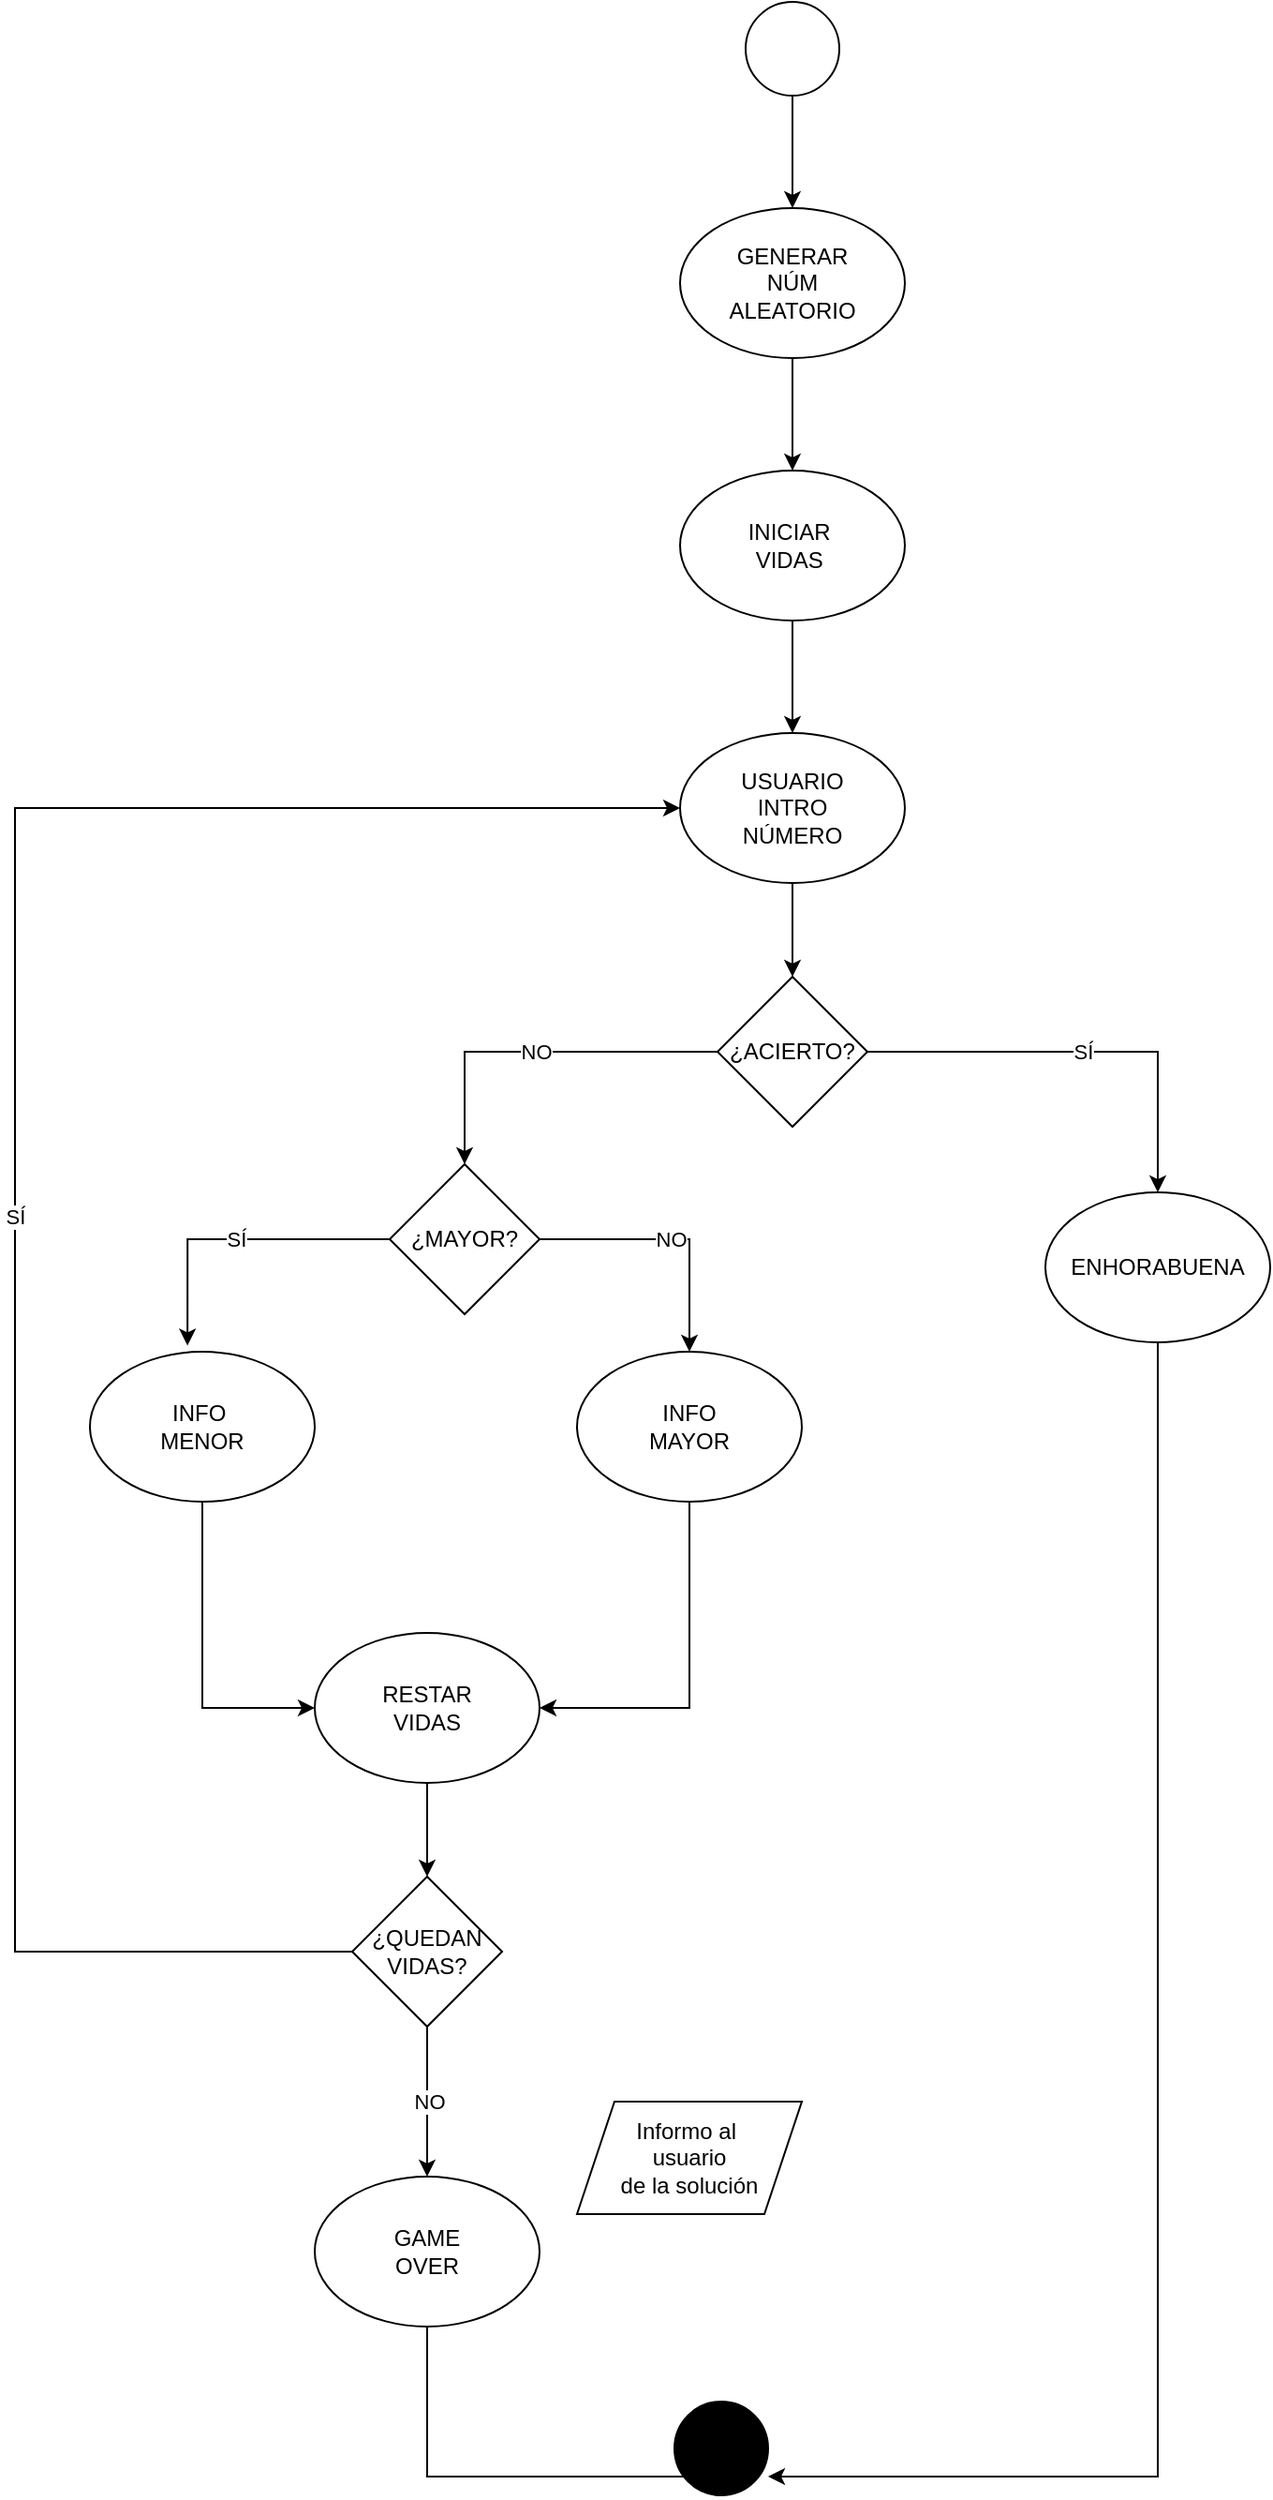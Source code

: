 <mxfile version="22.0.2" type="device">
  <diagram name="Página-1" id="0zxv9zPIo71LQdVXgTJc">
    <mxGraphModel dx="1034" dy="1725" grid="1" gridSize="10" guides="1" tooltips="1" connect="1" arrows="1" fold="1" page="1" pageScale="1" pageWidth="827" pageHeight="1169" math="0" shadow="0">
      <root>
        <mxCell id="0" />
        <mxCell id="1" parent="0" />
        <mxCell id="FHtSxnPKUR3hSOaqwXst-5" style="edgeStyle=orthogonalEdgeStyle;rounded=0;orthogonalLoop=1;jettySize=auto;html=1;" edge="1" parent="1" source="FHtSxnPKUR3hSOaqwXst-1" target="FHtSxnPKUR3hSOaqwXst-3">
          <mxGeometry relative="1" as="geometry" />
        </mxCell>
        <mxCell id="FHtSxnPKUR3hSOaqwXst-1" value="" style="ellipse;whiteSpace=wrap;html=1;aspect=fixed;" vertex="1" parent="1">
          <mxGeometry x="400" y="-50" width="50" height="50" as="geometry" />
        </mxCell>
        <mxCell id="FHtSxnPKUR3hSOaqwXst-2" value="" style="ellipse;whiteSpace=wrap;html=1;aspect=fixed;fillColor=#000000;" vertex="1" parent="1">
          <mxGeometry x="362" y="1230" width="50" height="50" as="geometry" />
        </mxCell>
        <mxCell id="FHtSxnPKUR3hSOaqwXst-6" style="edgeStyle=orthogonalEdgeStyle;rounded=0;orthogonalLoop=1;jettySize=auto;html=1;" edge="1" parent="1" source="FHtSxnPKUR3hSOaqwXst-3" target="FHtSxnPKUR3hSOaqwXst-4">
          <mxGeometry relative="1" as="geometry" />
        </mxCell>
        <mxCell id="FHtSxnPKUR3hSOaqwXst-3" value="GENERAR&lt;br&gt;NÚM&lt;br&gt;ALEATORIO" style="ellipse;whiteSpace=wrap;html=1;" vertex="1" parent="1">
          <mxGeometry x="365" y="60" width="120" height="80" as="geometry" />
        </mxCell>
        <mxCell id="FHtSxnPKUR3hSOaqwXst-8" style="edgeStyle=orthogonalEdgeStyle;rounded=0;orthogonalLoop=1;jettySize=auto;html=1;" edge="1" parent="1" source="FHtSxnPKUR3hSOaqwXst-4" target="FHtSxnPKUR3hSOaqwXst-7">
          <mxGeometry relative="1" as="geometry" />
        </mxCell>
        <mxCell id="FHtSxnPKUR3hSOaqwXst-4" value="INICIAR&amp;nbsp;&lt;br&gt;VIDAS&amp;nbsp;" style="ellipse;whiteSpace=wrap;html=1;" vertex="1" parent="1">
          <mxGeometry x="365" y="200" width="120" height="80" as="geometry" />
        </mxCell>
        <mxCell id="FHtSxnPKUR3hSOaqwXst-7" value="USUARIO&lt;br&gt;INTRO&lt;br&gt;NÚMERO" style="ellipse;whiteSpace=wrap;html=1;" vertex="1" parent="1">
          <mxGeometry x="365" y="340" width="120" height="80" as="geometry" />
        </mxCell>
        <mxCell id="FHtSxnPKUR3hSOaqwXst-11" value="SÍ" style="edgeStyle=orthogonalEdgeStyle;rounded=0;orthogonalLoop=1;jettySize=auto;html=1;" edge="1" parent="1" source="FHtSxnPKUR3hSOaqwXst-9" target="FHtSxnPKUR3hSOaqwXst-10">
          <mxGeometry relative="1" as="geometry" />
        </mxCell>
        <mxCell id="FHtSxnPKUR3hSOaqwXst-15" value="NO" style="edgeStyle=orthogonalEdgeStyle;rounded=0;orthogonalLoop=1;jettySize=auto;html=1;" edge="1" parent="1" source="FHtSxnPKUR3hSOaqwXst-9" target="FHtSxnPKUR3hSOaqwXst-14">
          <mxGeometry relative="1" as="geometry" />
        </mxCell>
        <mxCell id="FHtSxnPKUR3hSOaqwXst-9" value="¿ACIERTO?" style="rhombus;whiteSpace=wrap;html=1;" vertex="1" parent="1">
          <mxGeometry x="385" y="470" width="80" height="80" as="geometry" />
        </mxCell>
        <mxCell id="FHtSxnPKUR3hSOaqwXst-10" value="ENHORABUENA" style="ellipse;whiteSpace=wrap;html=1;" vertex="1" parent="1">
          <mxGeometry x="560" y="585" width="120" height="80" as="geometry" />
        </mxCell>
        <mxCell id="FHtSxnPKUR3hSOaqwXst-12" style="edgeStyle=orthogonalEdgeStyle;rounded=0;orthogonalLoop=1;jettySize=auto;html=1;entryX=1;entryY=0.8;entryDx=0;entryDy=0;entryPerimeter=0;" edge="1" parent="1" source="FHtSxnPKUR3hSOaqwXst-10" target="FHtSxnPKUR3hSOaqwXst-2">
          <mxGeometry relative="1" as="geometry">
            <Array as="points">
              <mxPoint x="620" y="1270" />
            </Array>
          </mxGeometry>
        </mxCell>
        <mxCell id="FHtSxnPKUR3hSOaqwXst-13" style="edgeStyle=orthogonalEdgeStyle;rounded=0;orthogonalLoop=1;jettySize=auto;html=1;entryX=0.5;entryY=0;entryDx=0;entryDy=0;" edge="1" parent="1" source="FHtSxnPKUR3hSOaqwXst-7" target="FHtSxnPKUR3hSOaqwXst-9">
          <mxGeometry relative="1" as="geometry" />
        </mxCell>
        <mxCell id="FHtSxnPKUR3hSOaqwXst-19" value="NO" style="edgeStyle=orthogonalEdgeStyle;rounded=0;orthogonalLoop=1;jettySize=auto;html=1;" edge="1" parent="1" source="FHtSxnPKUR3hSOaqwXst-14" target="FHtSxnPKUR3hSOaqwXst-17">
          <mxGeometry relative="1" as="geometry" />
        </mxCell>
        <mxCell id="FHtSxnPKUR3hSOaqwXst-14" value="¿MAYOR?" style="rhombus;whiteSpace=wrap;html=1;" vertex="1" parent="1">
          <mxGeometry x="210" y="570" width="80" height="80" as="geometry" />
        </mxCell>
        <mxCell id="FHtSxnPKUR3hSOaqwXst-21" style="edgeStyle=orthogonalEdgeStyle;rounded=0;orthogonalLoop=1;jettySize=auto;html=1;entryX=0;entryY=0.5;entryDx=0;entryDy=0;" edge="1" parent="1" source="FHtSxnPKUR3hSOaqwXst-16" target="FHtSxnPKUR3hSOaqwXst-20">
          <mxGeometry relative="1" as="geometry" />
        </mxCell>
        <mxCell id="FHtSxnPKUR3hSOaqwXst-16" value="INFO&amp;nbsp;&lt;br&gt;MENOR" style="ellipse;whiteSpace=wrap;html=1;" vertex="1" parent="1">
          <mxGeometry x="50" y="670" width="120" height="80" as="geometry" />
        </mxCell>
        <mxCell id="FHtSxnPKUR3hSOaqwXst-23" style="edgeStyle=orthogonalEdgeStyle;rounded=0;orthogonalLoop=1;jettySize=auto;html=1;entryX=1;entryY=0.5;entryDx=0;entryDy=0;exitX=0.5;exitY=1;exitDx=0;exitDy=0;" edge="1" parent="1" source="FHtSxnPKUR3hSOaqwXst-17" target="FHtSxnPKUR3hSOaqwXst-20">
          <mxGeometry relative="1" as="geometry" />
        </mxCell>
        <mxCell id="FHtSxnPKUR3hSOaqwXst-17" value="INFO&lt;br&gt;MAYOR" style="ellipse;whiteSpace=wrap;html=1;" vertex="1" parent="1">
          <mxGeometry x="310" y="670" width="120" height="80" as="geometry" />
        </mxCell>
        <mxCell id="FHtSxnPKUR3hSOaqwXst-18" value="SÍ" style="edgeStyle=orthogonalEdgeStyle;rounded=0;orthogonalLoop=1;jettySize=auto;html=1;entryX=0.434;entryY=-0.041;entryDx=0;entryDy=0;entryPerimeter=0;" edge="1" parent="1" source="FHtSxnPKUR3hSOaqwXst-14" target="FHtSxnPKUR3hSOaqwXst-16">
          <mxGeometry relative="1" as="geometry" />
        </mxCell>
        <mxCell id="FHtSxnPKUR3hSOaqwXst-25" style="edgeStyle=orthogonalEdgeStyle;rounded=0;orthogonalLoop=1;jettySize=auto;html=1;" edge="1" parent="1" source="FHtSxnPKUR3hSOaqwXst-20" target="FHtSxnPKUR3hSOaqwXst-24">
          <mxGeometry relative="1" as="geometry" />
        </mxCell>
        <mxCell id="FHtSxnPKUR3hSOaqwXst-20" value="RESTAR&lt;br&gt;VIDAS" style="ellipse;whiteSpace=wrap;html=1;" vertex="1" parent="1">
          <mxGeometry x="170" y="820" width="120" height="80" as="geometry" />
        </mxCell>
        <mxCell id="FHtSxnPKUR3hSOaqwXst-26" value="NO" style="edgeStyle=orthogonalEdgeStyle;rounded=0;orthogonalLoop=1;jettySize=auto;html=1;" edge="1" parent="1" source="FHtSxnPKUR3hSOaqwXst-24">
          <mxGeometry relative="1" as="geometry">
            <mxPoint x="230" y="1110" as="targetPoint" />
          </mxGeometry>
        </mxCell>
        <mxCell id="FHtSxnPKUR3hSOaqwXst-24" value="¿QUEDAN&lt;br&gt;VIDAS?" style="rhombus;whiteSpace=wrap;html=1;" vertex="1" parent="1">
          <mxGeometry x="190" y="950" width="80" height="80" as="geometry" />
        </mxCell>
        <mxCell id="FHtSxnPKUR3hSOaqwXst-28" style="edgeStyle=orthogonalEdgeStyle;rounded=0;orthogonalLoop=1;jettySize=auto;html=1;entryX=0;entryY=1;entryDx=0;entryDy=0;exitX=0.5;exitY=1;exitDx=0;exitDy=0;" edge="1" parent="1" source="FHtSxnPKUR3hSOaqwXst-27" target="FHtSxnPKUR3hSOaqwXst-2">
          <mxGeometry relative="1" as="geometry">
            <Array as="points">
              <mxPoint x="230" y="1270" />
              <mxPoint x="371" y="1270" />
            </Array>
          </mxGeometry>
        </mxCell>
        <mxCell id="FHtSxnPKUR3hSOaqwXst-29" value="SÍ" style="edgeStyle=orthogonalEdgeStyle;rounded=0;orthogonalLoop=1;jettySize=auto;html=1;entryX=0;entryY=0.5;entryDx=0;entryDy=0;exitX=0;exitY=0.5;exitDx=0;exitDy=0;" edge="1" parent="1" source="FHtSxnPKUR3hSOaqwXst-24" target="FHtSxnPKUR3hSOaqwXst-7">
          <mxGeometry relative="1" as="geometry">
            <Array as="points">
              <mxPoint x="10" y="990" />
              <mxPoint x="10" y="380" />
            </Array>
          </mxGeometry>
        </mxCell>
        <mxCell id="FHtSxnPKUR3hSOaqwXst-27" value="GAME&lt;br&gt;OVER" style="ellipse;whiteSpace=wrap;html=1;" vertex="1" parent="1">
          <mxGeometry x="170" y="1110" width="120" height="80" as="geometry" />
        </mxCell>
        <mxCell id="FHtSxnPKUR3hSOaqwXst-30" value="Informo al&amp;nbsp;&lt;br&gt;usuario&lt;br&gt;de la solución" style="shape=parallelogram;perimeter=parallelogramPerimeter;whiteSpace=wrap;html=1;fixedSize=1;" vertex="1" parent="1">
          <mxGeometry x="310" y="1070" width="120" height="60" as="geometry" />
        </mxCell>
      </root>
    </mxGraphModel>
  </diagram>
</mxfile>
